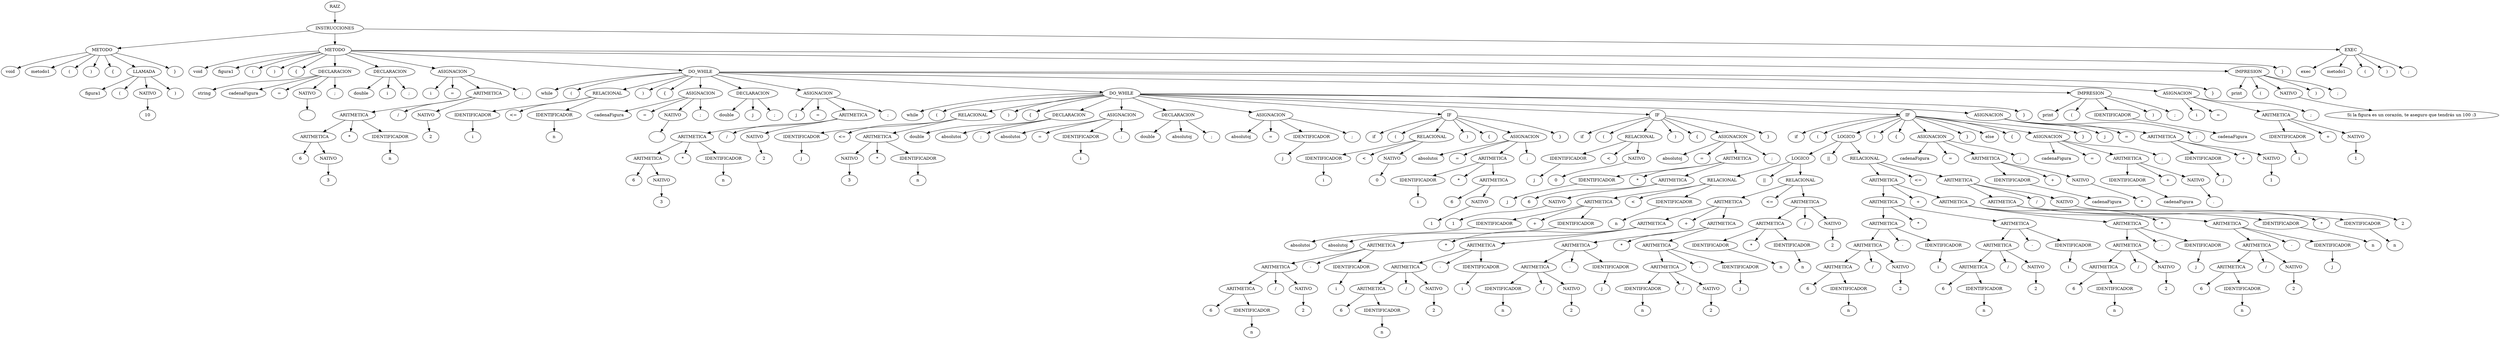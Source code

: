 digraph arbolAST{ 
      n0[label="RAIZ"];
      n1[label="INSTRUCCIONES"];
      n0 -> n1;n2[label="METODO"];
      n1 -> n2;n3[label="void"];
      n2 -> n3;n4[label="metodo1"];
      n2 -> n4;n5[label="("];
      n2 -> n5;n6[label=")"];
      n2 -> n6;n7[label="{"];
      n2 -> n7;n8[label="LLAMADA"];
      n2 -> n8;n9[label="figura1"];
      n8 -> n9;n10[label="("];
      n8 -> n10;n11[label="NATIVO"];
      n8 -> n11;n12[label="10"];
      n11 -> n12;n13[label=")"];
      n8 -> n13;n14[label="}"];
      n2 -> n14;n15[label="METODO"];
      n1 -> n15;n16[label="void"];
      n15 -> n16;n17[label="figura1"];
      n15 -> n17;n18[label="("];
      n15 -> n18;n19[label=")"];
      n15 -> n19;n20[label="{"];
      n15 -> n20;n21[label="DECLARACION"];
      n15 -> n21;n22[label="string"];
      n21 -> n22;n23[label="cadenaFigura"];
      n21 -> n23;n24[label="="];
      n21 -> n24;n25[label="NATIVO"];
      n21 -> n25;n26[label=""];
      n25 -> n26;n27[label=";"];
      n21 -> n27;n28[label="DECLARACION"];
      n15 -> n28;n29[label="double"];
      n28 -> n29;n30[label="i"];
      n28 -> n30;n31[label=";"];
      n28 -> n31;n32[label="ASIGNACION"];
      n15 -> n32;n33[label="i"];
      n32 -> n33;n34[label="="];
      n32 -> n34;n35[label="ARITMETICA"];
      n32 -> n35;n36[label="ARITMETICA"];
      n35 -> n36;n37[label="ARITMETICA"];
      n36 -> n37;n38[label="6"];
      n37 -> n38;n39[label="NATIVO"];
      n37 -> n39;n40[label="3"];
      n39 -> n40;n41[label="*"];
      n36 -> n41;n42[label="IDENTIFICADOR"];
      n36 -> n42;n43[label="n"];
      n42 -> n43;n44[label="/"];
      n35 -> n44;n45[label="NATIVO"];
      n35 -> n45;n46[label="2"];
      n45 -> n46;n47[label=";"];
      n32 -> n47;n48[label="DO_WHILE"];
      n15 -> n48;n49[label="while"];
      n48 -> n49;n50[label="("];
      n48 -> n50;n51[label="RELACIONAL"];
      n48 -> n51;n52[label="IDENTIFICADOR"];
      n51 -> n52;n53[label="i"];
      n52 -> n53;n54[label="<="];
      n51 -> n54;n55[label="IDENTIFICADOR"];
      n51 -> n55;n56[label="n"];
      n55 -> n56;n57[label=")"];
      n48 -> n57;n58[label="{"];
      n48 -> n58;n59[label="ASIGNACION"];
      n48 -> n59;n60[label="cadenaFigura"];
      n59 -> n60;n61[label="="];
      n59 -> n61;n62[label="NATIVO"];
      n59 -> n62;n63[label=""];
      n62 -> n63;n64[label=";"];
      n59 -> n64;n65[label="DECLARACION"];
      n48 -> n65;n66[label="double"];
      n65 -> n66;n67[label="j"];
      n65 -> n67;n68[label=";"];
      n65 -> n68;n69[label="ASIGNACION"];
      n48 -> n69;n70[label="j"];
      n69 -> n70;n71[label="="];
      n69 -> n71;n72[label="ARITMETICA"];
      n69 -> n72;n73[label="ARITMETICA"];
      n72 -> n73;n74[label="ARITMETICA"];
      n73 -> n74;n75[label="6"];
      n74 -> n75;n76[label="NATIVO"];
      n74 -> n76;n77[label="3"];
      n76 -> n77;n78[label="*"];
      n73 -> n78;n79[label="IDENTIFICADOR"];
      n73 -> n79;n80[label="n"];
      n79 -> n80;n81[label="/"];
      n72 -> n81;n82[label="NATIVO"];
      n72 -> n82;n83[label="2"];
      n82 -> n83;n84[label=";"];
      n69 -> n84;n85[label="DO_WHILE"];
      n48 -> n85;n86[label="while"];
      n85 -> n86;n87[label="("];
      n85 -> n87;n88[label="RELACIONAL"];
      n85 -> n88;n89[label="IDENTIFICADOR"];
      n88 -> n89;n90[label="j"];
      n89 -> n90;n91[label="<="];
      n88 -> n91;n92[label="ARITMETICA"];
      n88 -> n92;n93[label="NATIVO"];
      n92 -> n93;n94[label="3"];
      n93 -> n94;n95[label="*"];
      n92 -> n95;n96[label="IDENTIFICADOR"];
      n92 -> n96;n97[label="n"];
      n96 -> n97;n98[label=")"];
      n85 -> n98;n99[label="{"];
      n85 -> n99;n100[label="DECLARACION"];
      n85 -> n100;n101[label="double"];
      n100 -> n101;n102[label="absolutoi"];
      n100 -> n102;n103[label=";"];
      n100 -> n103;n104[label="ASIGNACION"];
      n85 -> n104;n105[label="absolutoi"];
      n104 -> n105;n106[label="="];
      n104 -> n106;n107[label="IDENTIFICADOR"];
      n104 -> n107;n108[label="i"];
      n107 -> n108;n109[label=";"];
      n104 -> n109;n110[label="DECLARACION"];
      n85 -> n110;n111[label="double"];
      n110 -> n111;n112[label="absolutoj"];
      n110 -> n112;n113[label=";"];
      n110 -> n113;n114[label="ASIGNACION"];
      n85 -> n114;n115[label="absolutoj"];
      n114 -> n115;n116[label="="];
      n114 -> n116;n117[label="IDENTIFICADOR"];
      n114 -> n117;n118[label="j"];
      n117 -> n118;n119[label=";"];
      n114 -> n119;n120[label="IF"];
      n85 -> n120;n121[label="if"];
      n120 -> n121;n122[label="("];
      n120 -> n122;n123[label="RELACIONAL"];
      n120 -> n123;n124[label="IDENTIFICADOR"];
      n123 -> n124;n125[label="i"];
      n124 -> n125;n126[label="<"];
      n123 -> n126;n127[label="NATIVO"];
      n123 -> n127;n128[label="0"];
      n127 -> n128;n129[label=")"];
      n120 -> n129;n130[label="{"];
      n120 -> n130;n131[label="ASIGNACION"];
      n120 -> n131;n132[label="absolutoi"];
      n131 -> n132;n133[label="="];
      n131 -> n133;n134[label="ARITMETICA"];
      n131 -> n134;n135[label="IDENTIFICADOR"];
      n134 -> n135;n136[label="i"];
      n135 -> n136;n137[label="*"];
      n134 -> n137;n138[label="ARITMETICA"];
      n134 -> n138;n139[label="6"];
      n138 -> n139;n140[label="NATIVO"];
      n138 -> n140;n141[label="1"];
      n140 -> n141;n142[label=";"];
      n131 -> n142;n143[label="}"];
      n120 -> n143;n144[label="IF"];
      n85 -> n144;n145[label="if"];
      n144 -> n145;n146[label="("];
      n144 -> n146;n147[label="RELACIONAL"];
      n144 -> n147;n148[label="IDENTIFICADOR"];
      n147 -> n148;n149[label="j"];
      n148 -> n149;n150[label="<"];
      n147 -> n150;n151[label="NATIVO"];
      n147 -> n151;n152[label="0"];
      n151 -> n152;n153[label=")"];
      n144 -> n153;n154[label="{"];
      n144 -> n154;n155[label="ASIGNACION"];
      n144 -> n155;n156[label="absolutoj"];
      n155 -> n156;n157[label="="];
      n155 -> n157;n158[label="ARITMETICA"];
      n155 -> n158;n159[label="IDENTIFICADOR"];
      n158 -> n159;n160[label="j"];
      n159 -> n160;n161[label="*"];
      n158 -> n161;n162[label="ARITMETICA"];
      n158 -> n162;n163[label="6"];
      n162 -> n163;n164[label="NATIVO"];
      n162 -> n164;n165[label="1"];
      n164 -> n165;n166[label=";"];
      n155 -> n166;n167[label="}"];
      n144 -> n167;n168[label="IF"];
      n85 -> n168;n169[label="if"];
      n168 -> n169;n170[label="("];
      n168 -> n170;n171[label="LOGICO"];
      n168 -> n171;n172[label="LOGICO"];
      n171 -> n172;n173[label="RELACIONAL"];
      n172 -> n173;n174[label="ARITMETICA"];
      n173 -> n174;n175[label="IDENTIFICADOR"];
      n174 -> n175;n176[label="absolutoi"];
      n175 -> n176;n177[label="+"];
      n174 -> n177;n178[label="IDENTIFICADOR"];
      n174 -> n178;n179[label="absolutoj"];
      n178 -> n179;n180[label="<"];
      n173 -> n180;n181[label="IDENTIFICADOR"];
      n173 -> n181;n182[label="n"];
      n181 -> n182;n183[label="||"];
      n172 -> n183;n184[label="RELACIONAL"];
      n172 -> n184;n185[label="ARITMETICA"];
      n184 -> n185;n186[label="ARITMETICA"];
      n185 -> n186;n187[label="ARITMETICA"];
      n186 -> n187;n188[label="ARITMETICA"];
      n187 -> n188;n189[label="ARITMETICA"];
      n188 -> n189;n190[label="6"];
      n189 -> n190;n191[label="IDENTIFICADOR"];
      n189 -> n191;n192[label="n"];
      n191 -> n192;n193[label="/"];
      n188 -> n193;n194[label="NATIVO"];
      n188 -> n194;n195[label="2"];
      n194 -> n195;n196[label="-"];
      n187 -> n196;n197[label="IDENTIFICADOR"];
      n187 -> n197;n198[label="i"];
      n197 -> n198;n199[label="*"];
      n186 -> n199;n200[label="ARITMETICA"];
      n186 -> n200;n201[label="ARITMETICA"];
      n200 -> n201;n202[label="ARITMETICA"];
      n201 -> n202;n203[label="6"];
      n202 -> n203;n204[label="IDENTIFICADOR"];
      n202 -> n204;n205[label="n"];
      n204 -> n205;n206[label="/"];
      n201 -> n206;n207[label="NATIVO"];
      n201 -> n207;n208[label="2"];
      n207 -> n208;n209[label="-"];
      n200 -> n209;n210[label="IDENTIFICADOR"];
      n200 -> n210;n211[label="i"];
      n210 -> n211;n212[label="+"];
      n185 -> n212;n213[label="ARITMETICA"];
      n185 -> n213;n214[label="ARITMETICA"];
      n213 -> n214;n215[label="ARITMETICA"];
      n214 -> n215;n216[label="IDENTIFICADOR"];
      n215 -> n216;n217[label="n"];
      n216 -> n217;n218[label="/"];
      n215 -> n218;n219[label="NATIVO"];
      n215 -> n219;n220[label="2"];
      n219 -> n220;n221[label="-"];
      n214 -> n221;n222[label="IDENTIFICADOR"];
      n214 -> n222;n223[label="j"];
      n222 -> n223;n224[label="*"];
      n213 -> n224;n225[label="ARITMETICA"];
      n213 -> n225;n226[label="ARITMETICA"];
      n225 -> n226;n227[label="IDENTIFICADOR"];
      n226 -> n227;n228[label="n"];
      n227 -> n228;n229[label="/"];
      n226 -> n229;n230[label="NATIVO"];
      n226 -> n230;n231[label="2"];
      n230 -> n231;n232[label="-"];
      n225 -> n232;n233[label="IDENTIFICADOR"];
      n225 -> n233;n234[label="j"];
      n233 -> n234;n235[label="<="];
      n184 -> n235;n236[label="ARITMETICA"];
      n184 -> n236;n237[label="ARITMETICA"];
      n236 -> n237;n238[label="IDENTIFICADOR"];
      n237 -> n238;n239[label="n"];
      n238 -> n239;n240[label="*"];
      n237 -> n240;n241[label="IDENTIFICADOR"];
      n237 -> n241;n242[label="n"];
      n241 -> n242;n243[label="/"];
      n236 -> n243;n244[label="NATIVO"];
      n236 -> n244;n245[label="2"];
      n244 -> n245;n246[label="||"];
      n171 -> n246;n247[label="RELACIONAL"];
      n171 -> n247;n248[label="ARITMETICA"];
      n247 -> n248;n249[label="ARITMETICA"];
      n248 -> n249;n250[label="ARITMETICA"];
      n249 -> n250;n251[label="ARITMETICA"];
      n250 -> n251;n252[label="ARITMETICA"];
      n251 -> n252;n253[label="6"];
      n252 -> n253;n254[label="IDENTIFICADOR"];
      n252 -> n254;n255[label="n"];
      n254 -> n255;n256[label="/"];
      n251 -> n256;n257[label="NATIVO"];
      n251 -> n257;n258[label="2"];
      n257 -> n258;n259[label="-"];
      n250 -> n259;n260[label="IDENTIFICADOR"];
      n250 -> n260;n261[label="i"];
      n260 -> n261;n262[label="*"];
      n249 -> n262;n263[label="ARITMETICA"];
      n249 -> n263;n264[label="ARITMETICA"];
      n263 -> n264;n265[label="ARITMETICA"];
      n264 -> n265;n266[label="6"];
      n265 -> n266;n267[label="IDENTIFICADOR"];
      n265 -> n267;n268[label="n"];
      n267 -> n268;n269[label="/"];
      n264 -> n269;n270[label="NATIVO"];
      n264 -> n270;n271[label="2"];
      n270 -> n271;n272[label="-"];
      n263 -> n272;n273[label="IDENTIFICADOR"];
      n263 -> n273;n274[label="i"];
      n273 -> n274;n275[label="+"];
      n248 -> n275;n276[label="ARITMETICA"];
      n248 -> n276;n277[label="ARITMETICA"];
      n276 -> n277;n278[label="ARITMETICA"];
      n277 -> n278;n279[label="ARITMETICA"];
      n278 -> n279;n280[label="6"];
      n279 -> n280;n281[label="IDENTIFICADOR"];
      n279 -> n281;n282[label="n"];
      n281 -> n282;n283[label="/"];
      n278 -> n283;n284[label="NATIVO"];
      n278 -> n284;n285[label="2"];
      n284 -> n285;n286[label="-"];
      n277 -> n286;n287[label="IDENTIFICADOR"];
      n277 -> n287;n288[label="j"];
      n287 -> n288;n289[label="*"];
      n276 -> n289;n290[label="ARITMETICA"];
      n276 -> n290;n291[label="ARITMETICA"];
      n290 -> n291;n292[label="ARITMETICA"];
      n291 -> n292;n293[label="6"];
      n292 -> n293;n294[label="IDENTIFICADOR"];
      n292 -> n294;n295[label="n"];
      n294 -> n295;n296[label="/"];
      n291 -> n296;n297[label="NATIVO"];
      n291 -> n297;n298[label="2"];
      n297 -> n298;n299[label="-"];
      n290 -> n299;n300[label="IDENTIFICADOR"];
      n290 -> n300;n301[label="j"];
      n300 -> n301;n302[label="<="];
      n247 -> n302;n303[label="ARITMETICA"];
      n247 -> n303;n304[label="ARITMETICA"];
      n303 -> n304;n305[label="IDENTIFICADOR"];
      n304 -> n305;n306[label="n"];
      n305 -> n306;n307[label="*"];
      n304 -> n307;n308[label="IDENTIFICADOR"];
      n304 -> n308;n309[label="n"];
      n308 -> n309;n310[label="/"];
      n303 -> n310;n311[label="NATIVO"];
      n303 -> n311;n312[label="2"];
      n311 -> n312;n313[label=")"];
      n168 -> n313;n314[label="{"];
      n168 -> n314;n315[label="ASIGNACION"];
      n168 -> n315;n316[label="cadenaFigura"];
      n315 -> n316;n317[label="="];
      n315 -> n317;n318[label="ARITMETICA"];
      n315 -> n318;n319[label="IDENTIFICADOR"];
      n318 -> n319;n320[label="cadenaFigura"];
      n319 -> n320;n321[label="+"];
      n318 -> n321;n322[label="NATIVO"];
      n318 -> n322;n323[label="* "];
      n322 -> n323;n324[label=";"];
      n315 -> n324;n325[label="}"];
      n168 -> n325;n326[label="else"];
      n168 -> n326;n327[label="{"];
      n168 -> n327;n328[label="ASIGNACION"];
      n168 -> n328;n329[label="cadenaFigura"];
      n328 -> n329;n330[label="="];
      n328 -> n330;n331[label="ARITMETICA"];
      n328 -> n331;n332[label="IDENTIFICADOR"];
      n331 -> n332;n333[label="cadenaFigura"];
      n332 -> n333;n334[label="+"];
      n331 -> n334;n335[label="NATIVO"];
      n331 -> n335;n336[label=". "];
      n335 -> n336;n337[label=";"];
      n328 -> n337;n338[label="}"];
      n168 -> n338;n339[label="ASIGNACION"];
      n85 -> n339;n340[label="j"];
      n339 -> n340;n341[label="="];
      n339 -> n341;n342[label="ARITMETICA"];
      n339 -> n342;n343[label="IDENTIFICADOR"];
      n342 -> n343;n344[label="j"];
      n343 -> n344;n345[label="+"];
      n342 -> n345;n346[label="NATIVO"];
      n342 -> n346;n347[label="1"];
      n346 -> n347;n348[label=";"];
      n339 -> n348;n349[label="}"];
      n85 -> n349;n350[label="IMPRESION"];
      n48 -> n350;n351[label="print"];
      n350 -> n351;n352[label="("];
      n350 -> n352;n353[label="IDENTIFICADOR"];
      n350 -> n353;n354[label="cadenaFigura"];
      n353 -> n354;n355[label=")"];
      n350 -> n355;n356[label=";"];
      n350 -> n356;n357[label="ASIGNACION"];
      n48 -> n357;n358[label="i"];
      n357 -> n358;n359[label="="];
      n357 -> n359;n360[label="ARITMETICA"];
      n357 -> n360;n361[label="IDENTIFICADOR"];
      n360 -> n361;n362[label="i"];
      n361 -> n362;n363[label="+"];
      n360 -> n363;n364[label="NATIVO"];
      n360 -> n364;n365[label="1"];
      n364 -> n365;n366[label=";"];
      n357 -> n366;n367[label="}"];
      n48 -> n367;n368[label="IMPRESION"];
      n15 -> n368;n369[label="print"];
      n368 -> n369;n370[label="("];
      n368 -> n370;n371[label="NATIVO"];
      n368 -> n371;n372[label="Si la figura es un corazón, te aseguro que tendrás un 100 :3"];
      n371 -> n372;n373[label=")"];
      n368 -> n373;n374[label=";"];
      n368 -> n374;n375[label="}"];
      n15 -> n375;n376[label="EXEC"];
      n1 -> n376;n377[label="exec"];
      n376 -> n377;n378[label="metodo1"];
      n376 -> n378;n379[label="("];
      n376 -> n379;n380[label=")"];
      n376 -> n380;n381[label=";"];
      n376 -> n381;
    }